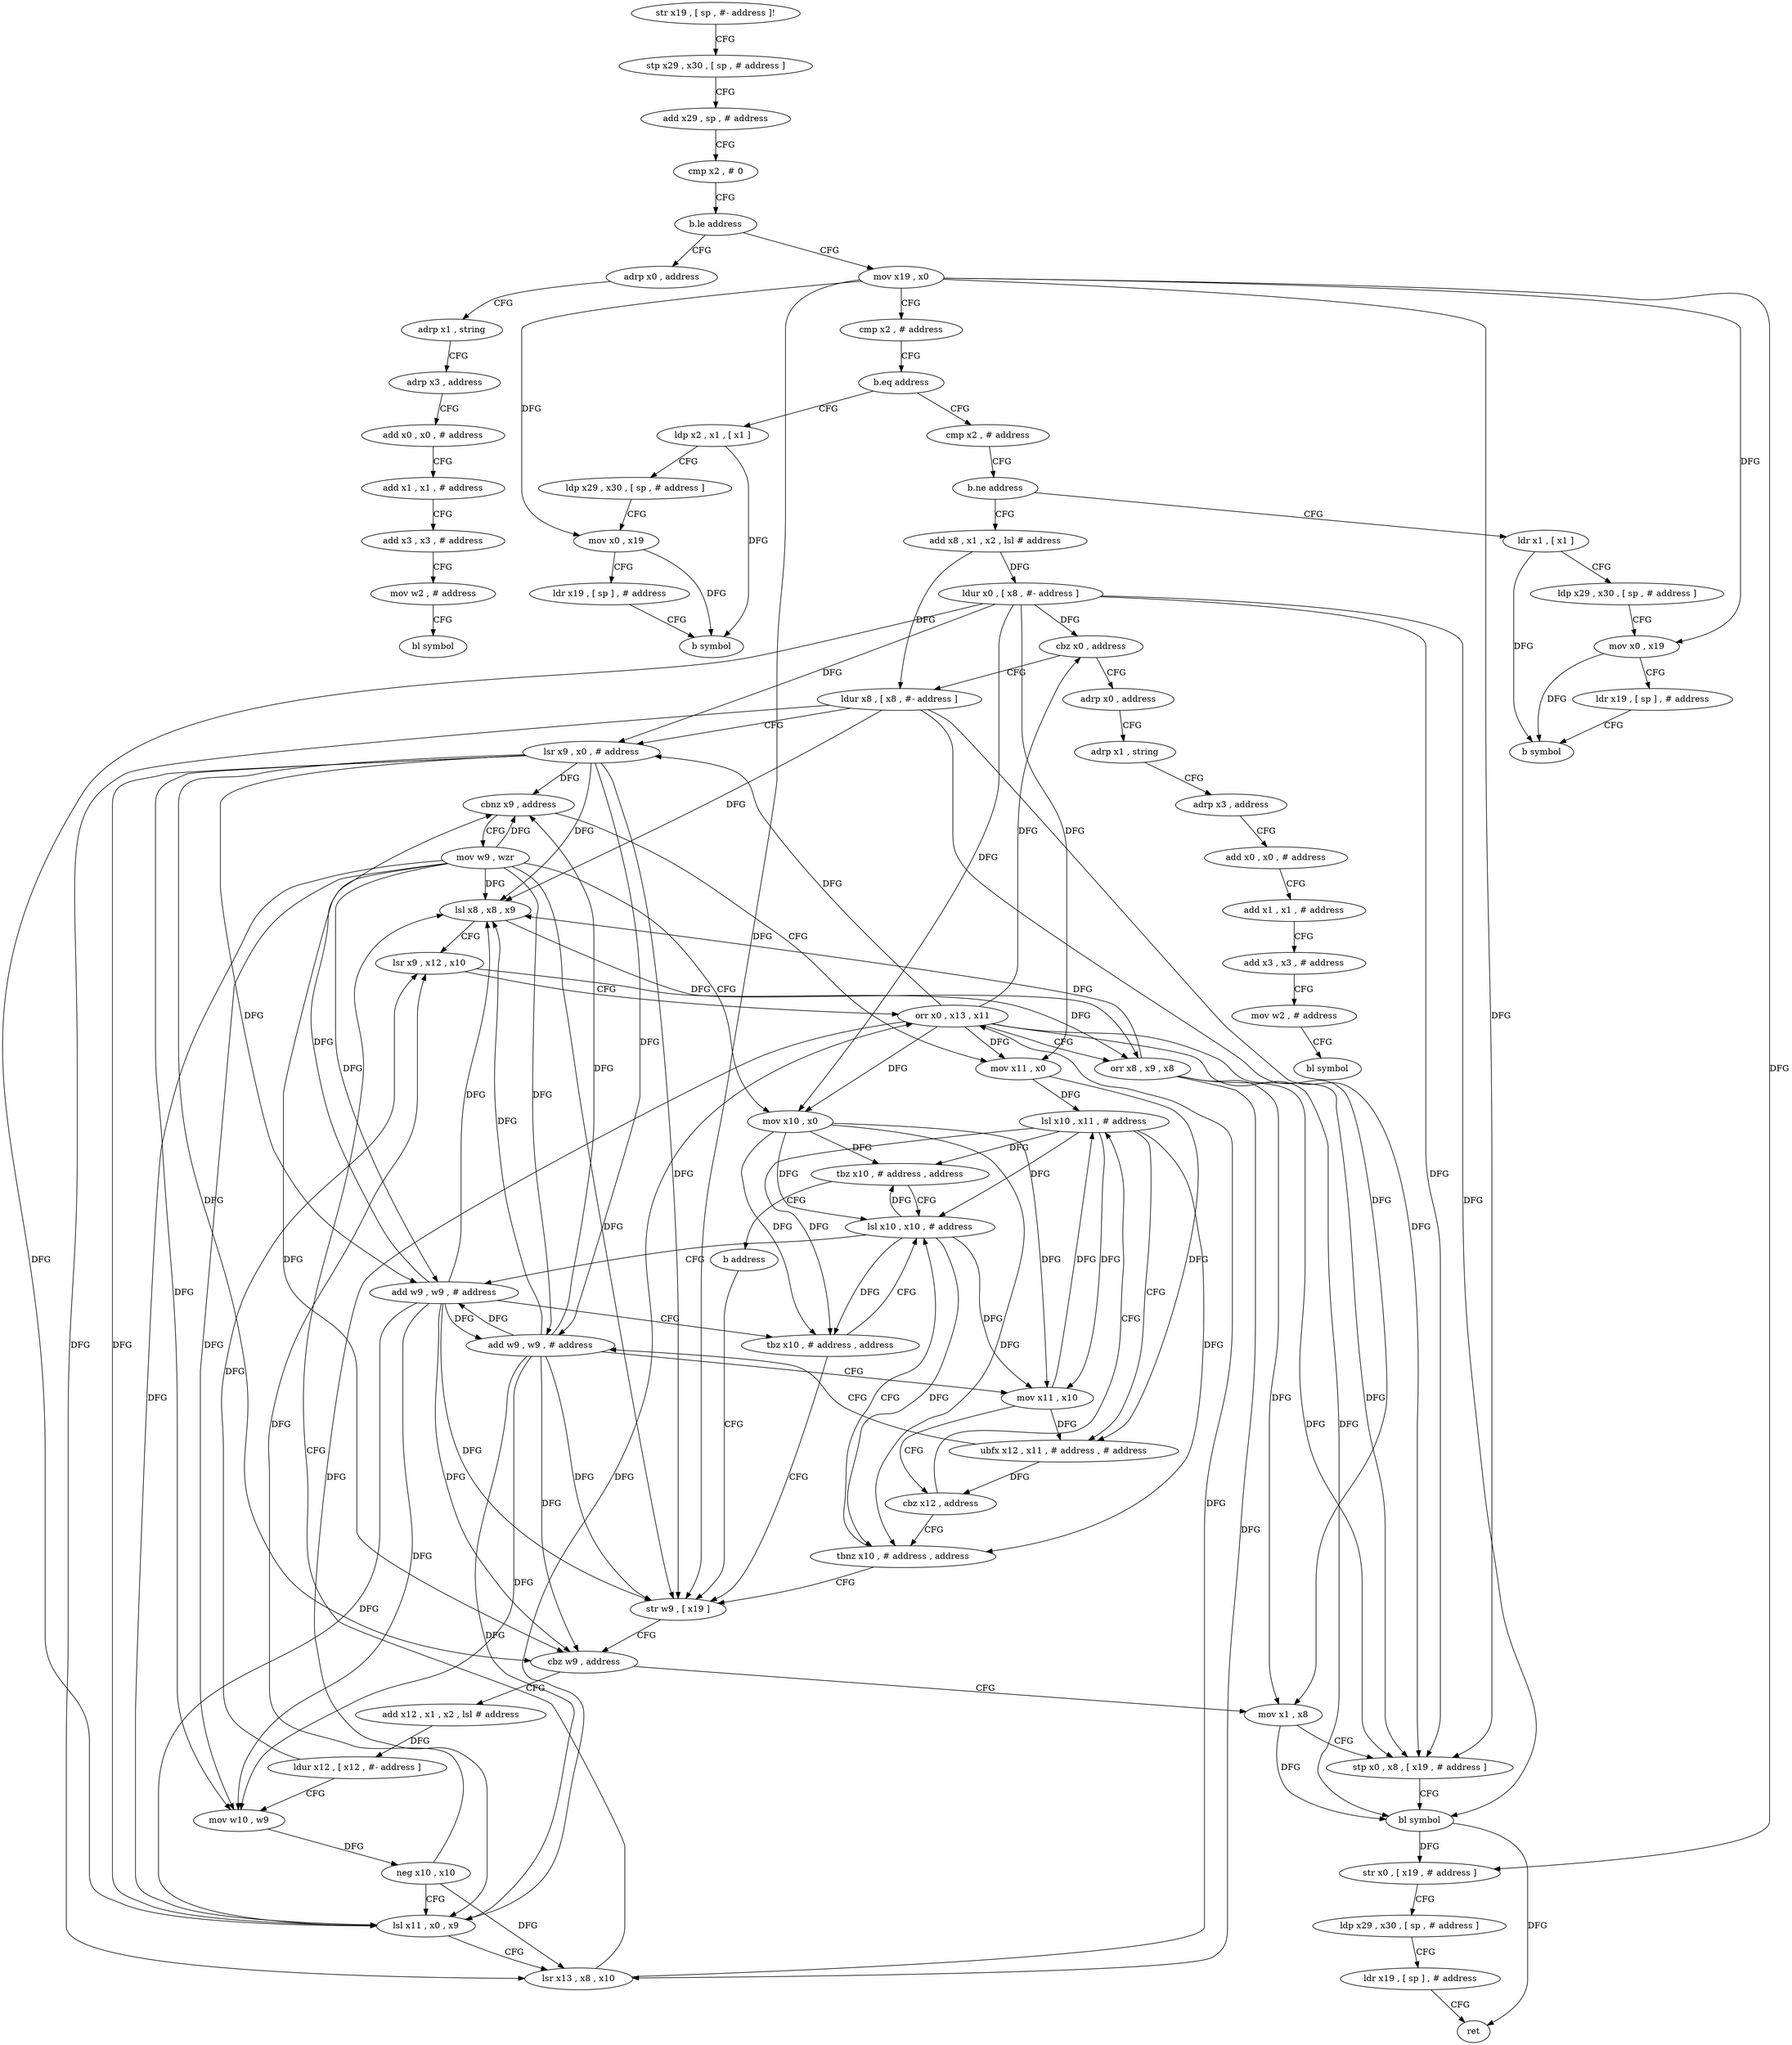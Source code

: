 digraph "func" {
"4232260" [label = "str x19 , [ sp , #- address ]!" ]
"4232264" [label = "stp x29 , x30 , [ sp , # address ]" ]
"4232268" [label = "add x29 , sp , # address" ]
"4232272" [label = "cmp x2 , # 0" ]
"4232276" [label = "b.le address" ]
"4232496" [label = "adrp x0 , address" ]
"4232280" [label = "mov x19 , x0" ]
"4232500" [label = "adrp x1 , string" ]
"4232504" [label = "adrp x3 , address" ]
"4232508" [label = "add x0 , x0 , # address" ]
"4232512" [label = "add x1 , x1 , # address" ]
"4232516" [label = "add x3 , x3 , # address" ]
"4232520" [label = "mov w2 , # address" ]
"4232524" [label = "bl symbol" ]
"4232284" [label = "cmp x2 , # address" ]
"4232288" [label = "b.eq address" ]
"4232320" [label = "ldp x2 , x1 , [ x1 ]" ]
"4232292" [label = "cmp x2 , # address" ]
"4232324" [label = "ldp x29 , x30 , [ sp , # address ]" ]
"4232328" [label = "mov x0 , x19" ]
"4232332" [label = "ldr x19 , [ sp ] , # address" ]
"4232336" [label = "b symbol" ]
"4232296" [label = "b.ne address" ]
"4232340" [label = "add x8 , x1 , x2 , lsl # address" ]
"4232300" [label = "ldr x1 , [ x1 ]" ]
"4232344" [label = "ldur x0 , [ x8 , #- address ]" ]
"4232348" [label = "cbz x0 , address" ]
"4232528" [label = "adrp x0 , address" ]
"4232352" [label = "ldur x8 , [ x8 , #- address ]" ]
"4232304" [label = "ldp x29 , x30 , [ sp , # address ]" ]
"4232308" [label = "mov x0 , x19" ]
"4232312" [label = "ldr x19 , [ sp ] , # address" ]
"4232316" [label = "b symbol" ]
"4232532" [label = "adrp x1 , string" ]
"4232536" [label = "adrp x3 , address" ]
"4232540" [label = "add x0 , x0 , # address" ]
"4232544" [label = "add x1 , x1 , # address" ]
"4232548" [label = "add x3 , x3 , # address" ]
"4232552" [label = "mov w2 , # address" ]
"4232556" [label = "bl symbol" ]
"4232356" [label = "lsr x9 , x0 , # address" ]
"4232360" [label = "cbnz x9 , address" ]
"4232480" [label = "mov w9 , wzr" ]
"4232364" [label = "mov x11 , x0" ]
"4232484" [label = "mov x10 , x0" ]
"4232488" [label = "tbz x10 , # address , address" ]
"4232392" [label = "lsl x10 , x10 , # address" ]
"4232492" [label = "b address" ]
"4232368" [label = "lsl x10 , x11 , # address" ]
"4232396" [label = "add w9 , w9 , # address" ]
"4232400" [label = "tbz x10 , # address , address" ]
"4232404" [label = "str w9 , [ x19 ]" ]
"4232372" [label = "ubfx x12 , x11 , # address , # address" ]
"4232376" [label = "add w9 , w9 , # address" ]
"4232380" [label = "mov x11 , x10" ]
"4232384" [label = "cbz x12 , address" ]
"4232388" [label = "tbnz x10 , # address , address" ]
"4232408" [label = "cbz w9 , address" ]
"4232452" [label = "mov x1 , x8" ]
"4232412" [label = "add x12 , x1 , x2 , lsl # address" ]
"4232456" [label = "stp x0 , x8 , [ x19 , # address ]" ]
"4232460" [label = "bl symbol" ]
"4232464" [label = "str x0 , [ x19 , # address ]" ]
"4232468" [label = "ldp x29 , x30 , [ sp , # address ]" ]
"4232472" [label = "ldr x19 , [ sp ] , # address" ]
"4232476" [label = "ret" ]
"4232416" [label = "ldur x12 , [ x12 , #- address ]" ]
"4232420" [label = "mov w10 , w9" ]
"4232424" [label = "neg x10 , x10" ]
"4232428" [label = "lsl x11 , x0 , x9" ]
"4232432" [label = "lsr x13 , x8 , x10" ]
"4232436" [label = "lsl x8 , x8 , x9" ]
"4232440" [label = "lsr x9 , x12 , x10" ]
"4232444" [label = "orr x0 , x13 , x11" ]
"4232448" [label = "orr x8 , x9 , x8" ]
"4232260" -> "4232264" [ label = "CFG" ]
"4232264" -> "4232268" [ label = "CFG" ]
"4232268" -> "4232272" [ label = "CFG" ]
"4232272" -> "4232276" [ label = "CFG" ]
"4232276" -> "4232496" [ label = "CFG" ]
"4232276" -> "4232280" [ label = "CFG" ]
"4232496" -> "4232500" [ label = "CFG" ]
"4232280" -> "4232284" [ label = "CFG" ]
"4232280" -> "4232328" [ label = "DFG" ]
"4232280" -> "4232308" [ label = "DFG" ]
"4232280" -> "4232404" [ label = "DFG" ]
"4232280" -> "4232456" [ label = "DFG" ]
"4232280" -> "4232464" [ label = "DFG" ]
"4232500" -> "4232504" [ label = "CFG" ]
"4232504" -> "4232508" [ label = "CFG" ]
"4232508" -> "4232512" [ label = "CFG" ]
"4232512" -> "4232516" [ label = "CFG" ]
"4232516" -> "4232520" [ label = "CFG" ]
"4232520" -> "4232524" [ label = "CFG" ]
"4232284" -> "4232288" [ label = "CFG" ]
"4232288" -> "4232320" [ label = "CFG" ]
"4232288" -> "4232292" [ label = "CFG" ]
"4232320" -> "4232324" [ label = "CFG" ]
"4232320" -> "4232336" [ label = "DFG" ]
"4232292" -> "4232296" [ label = "CFG" ]
"4232324" -> "4232328" [ label = "CFG" ]
"4232328" -> "4232332" [ label = "CFG" ]
"4232328" -> "4232336" [ label = "DFG" ]
"4232332" -> "4232336" [ label = "CFG" ]
"4232296" -> "4232340" [ label = "CFG" ]
"4232296" -> "4232300" [ label = "CFG" ]
"4232340" -> "4232344" [ label = "DFG" ]
"4232340" -> "4232352" [ label = "DFG" ]
"4232300" -> "4232304" [ label = "CFG" ]
"4232300" -> "4232316" [ label = "DFG" ]
"4232344" -> "4232348" [ label = "DFG" ]
"4232344" -> "4232356" [ label = "DFG" ]
"4232344" -> "4232484" [ label = "DFG" ]
"4232344" -> "4232364" [ label = "DFG" ]
"4232344" -> "4232456" [ label = "DFG" ]
"4232344" -> "4232460" [ label = "DFG" ]
"4232344" -> "4232428" [ label = "DFG" ]
"4232348" -> "4232528" [ label = "CFG" ]
"4232348" -> "4232352" [ label = "CFG" ]
"4232528" -> "4232532" [ label = "CFG" ]
"4232352" -> "4232356" [ label = "CFG" ]
"4232352" -> "4232452" [ label = "DFG" ]
"4232352" -> "4232456" [ label = "DFG" ]
"4232352" -> "4232432" [ label = "DFG" ]
"4232352" -> "4232436" [ label = "DFG" ]
"4232304" -> "4232308" [ label = "CFG" ]
"4232308" -> "4232312" [ label = "CFG" ]
"4232308" -> "4232316" [ label = "DFG" ]
"4232312" -> "4232316" [ label = "CFG" ]
"4232532" -> "4232536" [ label = "CFG" ]
"4232536" -> "4232540" [ label = "CFG" ]
"4232540" -> "4232544" [ label = "CFG" ]
"4232544" -> "4232548" [ label = "CFG" ]
"4232548" -> "4232552" [ label = "CFG" ]
"4232552" -> "4232556" [ label = "CFG" ]
"4232356" -> "4232360" [ label = "DFG" ]
"4232356" -> "4232396" [ label = "DFG" ]
"4232356" -> "4232376" [ label = "DFG" ]
"4232356" -> "4232404" [ label = "DFG" ]
"4232356" -> "4232408" [ label = "DFG" ]
"4232356" -> "4232420" [ label = "DFG" ]
"4232356" -> "4232428" [ label = "DFG" ]
"4232356" -> "4232436" [ label = "DFG" ]
"4232360" -> "4232480" [ label = "CFG" ]
"4232360" -> "4232364" [ label = "CFG" ]
"4232480" -> "4232484" [ label = "CFG" ]
"4232480" -> "4232360" [ label = "DFG" ]
"4232480" -> "4232396" [ label = "DFG" ]
"4232480" -> "4232376" [ label = "DFG" ]
"4232480" -> "4232404" [ label = "DFG" ]
"4232480" -> "4232408" [ label = "DFG" ]
"4232480" -> "4232420" [ label = "DFG" ]
"4232480" -> "4232428" [ label = "DFG" ]
"4232480" -> "4232436" [ label = "DFG" ]
"4232364" -> "4232368" [ label = "DFG" ]
"4232364" -> "4232372" [ label = "DFG" ]
"4232484" -> "4232488" [ label = "DFG" ]
"4232484" -> "4232392" [ label = "DFG" ]
"4232484" -> "4232400" [ label = "DFG" ]
"4232484" -> "4232380" [ label = "DFG" ]
"4232484" -> "4232388" [ label = "DFG" ]
"4232488" -> "4232392" [ label = "CFG" ]
"4232488" -> "4232492" [ label = "CFG" ]
"4232392" -> "4232396" [ label = "CFG" ]
"4232392" -> "4232488" [ label = "DFG" ]
"4232392" -> "4232400" [ label = "DFG" ]
"4232392" -> "4232380" [ label = "DFG" ]
"4232392" -> "4232388" [ label = "DFG" ]
"4232492" -> "4232404" [ label = "CFG" ]
"4232368" -> "4232372" [ label = "CFG" ]
"4232368" -> "4232488" [ label = "DFG" ]
"4232368" -> "4232392" [ label = "DFG" ]
"4232368" -> "4232400" [ label = "DFG" ]
"4232368" -> "4232380" [ label = "DFG" ]
"4232368" -> "4232388" [ label = "DFG" ]
"4232396" -> "4232400" [ label = "CFG" ]
"4232396" -> "4232360" [ label = "DFG" ]
"4232396" -> "4232376" [ label = "DFG" ]
"4232396" -> "4232404" [ label = "DFG" ]
"4232396" -> "4232408" [ label = "DFG" ]
"4232396" -> "4232420" [ label = "DFG" ]
"4232396" -> "4232428" [ label = "DFG" ]
"4232396" -> "4232436" [ label = "DFG" ]
"4232400" -> "4232392" [ label = "CFG" ]
"4232400" -> "4232404" [ label = "CFG" ]
"4232404" -> "4232408" [ label = "CFG" ]
"4232372" -> "4232376" [ label = "CFG" ]
"4232372" -> "4232384" [ label = "DFG" ]
"4232376" -> "4232380" [ label = "CFG" ]
"4232376" -> "4232360" [ label = "DFG" ]
"4232376" -> "4232396" [ label = "DFG" ]
"4232376" -> "4232404" [ label = "DFG" ]
"4232376" -> "4232408" [ label = "DFG" ]
"4232376" -> "4232420" [ label = "DFG" ]
"4232376" -> "4232428" [ label = "DFG" ]
"4232376" -> "4232436" [ label = "DFG" ]
"4232380" -> "4232384" [ label = "CFG" ]
"4232380" -> "4232368" [ label = "DFG" ]
"4232380" -> "4232372" [ label = "DFG" ]
"4232384" -> "4232368" [ label = "CFG" ]
"4232384" -> "4232388" [ label = "CFG" ]
"4232388" -> "4232404" [ label = "CFG" ]
"4232388" -> "4232392" [ label = "CFG" ]
"4232408" -> "4232452" [ label = "CFG" ]
"4232408" -> "4232412" [ label = "CFG" ]
"4232452" -> "4232456" [ label = "CFG" ]
"4232452" -> "4232460" [ label = "DFG" ]
"4232412" -> "4232416" [ label = "DFG" ]
"4232456" -> "4232460" [ label = "CFG" ]
"4232460" -> "4232464" [ label = "DFG" ]
"4232460" -> "4232476" [ label = "DFG" ]
"4232464" -> "4232468" [ label = "CFG" ]
"4232468" -> "4232472" [ label = "CFG" ]
"4232472" -> "4232476" [ label = "CFG" ]
"4232416" -> "4232420" [ label = "CFG" ]
"4232416" -> "4232440" [ label = "DFG" ]
"4232420" -> "4232424" [ label = "DFG" ]
"4232424" -> "4232428" [ label = "CFG" ]
"4232424" -> "4232432" [ label = "DFG" ]
"4232424" -> "4232440" [ label = "DFG" ]
"4232428" -> "4232432" [ label = "CFG" ]
"4232428" -> "4232444" [ label = "DFG" ]
"4232432" -> "4232436" [ label = "CFG" ]
"4232432" -> "4232444" [ label = "DFG" ]
"4232436" -> "4232440" [ label = "CFG" ]
"4232436" -> "4232448" [ label = "DFG" ]
"4232440" -> "4232444" [ label = "CFG" ]
"4232440" -> "4232448" [ label = "DFG" ]
"4232444" -> "4232448" [ label = "CFG" ]
"4232444" -> "4232348" [ label = "DFG" ]
"4232444" -> "4232356" [ label = "DFG" ]
"4232444" -> "4232484" [ label = "DFG" ]
"4232444" -> "4232364" [ label = "DFG" ]
"4232444" -> "4232456" [ label = "DFG" ]
"4232444" -> "4232460" [ label = "DFG" ]
"4232444" -> "4232428" [ label = "DFG" ]
"4232448" -> "4232452" [ label = "DFG" ]
"4232448" -> "4232456" [ label = "DFG" ]
"4232448" -> "4232432" [ label = "DFG" ]
"4232448" -> "4232436" [ label = "DFG" ]
}

